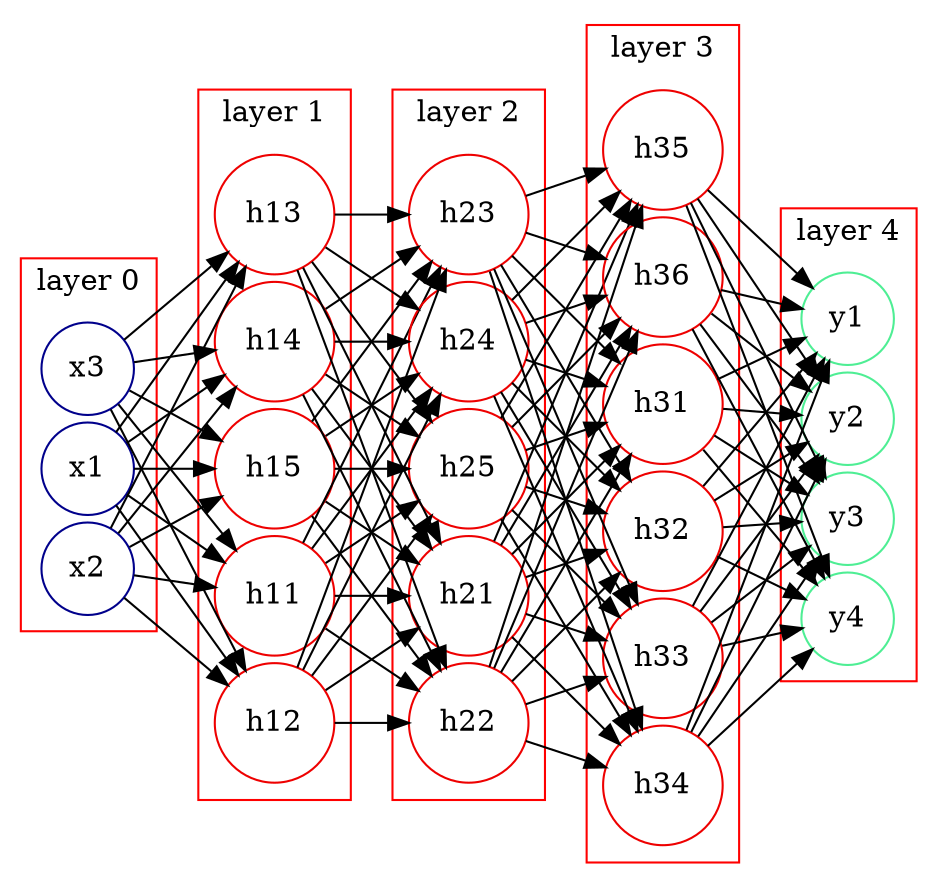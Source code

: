 digraph G {
 size = "7,7";
 rankdir=LR
 splines=line
 nodesep=.05;

 // node [label=""];

 subgraph cluster_0 {
 	color=red;
         node [color=blue4, shape=circle];
 	x1 x2 x3;
 	label = "layer 0";
 }

 subgraph cluster_1 {
 	color=red;
 	node [color=red2, shape=circle];
 	h11 h12 h13 h14 h15;
 	label = "layer 1";
 }

 subgraph cluster_2 {
 	color=red;
 	node [color=red2, shape=circle];
 	h21 h22 h23 h24 h25;
 	label = "layer 2";
 }

 subgraph cluster_3 {
 	color=red;
 	node [color=red2, shape=circle];
 	h31 h32 h33 h34 h35 h36;
 	label = "layer 3";
 }

 subgraph cluster_4 {
 	color=red;
 	node [color=seagreen2, shape=circle];
 	y1 y2 y3 y4;
 	label="layer 4";
 }
 //
x1 -> h11;
x1 -> h12;
x1 -> h13;
x1 -> h14;
x1 -> h15;
//
x2 -> h11;
x2 -> h12;
x2 -> h13;
x2 -> h14;
x2 -> h15;
//
x3 -> h11;
x3 -> h12;
x3 -> h13;
x3 -> h14;
x3 -> h15;
//
h11 -> h21;
h11 -> h22;
h11 -> h23;
h11 -> h24;
h11 -> h25;
//
h12 -> h21;
h12 -> h22;
h12 -> h23;
h12 -> h24;
h12 -> h25;
//
h13 -> h21;
h13 -> h22;
h13 -> h23;
h13 -> h24;
h13 -> h25;
//
h14 -> h21;
h14 -> h22;
h14 -> h23;
h14 -> h24;
h14 -> h25;
//
h15 -> h21;
h15 -> h22;
h15 -> h23;
h15 -> h24;
h15 -> h25;
//
h21 -> h31;
h21 -> h32;
h21 -> h33;
h21 -> h34;
h21 -> h35;
h21 -> h36;
//
h22 -> h31;
h22 -> h32;
h22 -> h33;
h22 -> h34;
h22 -> h35;
h22 -> h36;
//
h23 -> h31;
h23 -> h32;
h23 -> h33;
h23 -> h34;
h23 -> h35;
h23 -> h36;
//
h24 -> h31;
h24 -> h32;
h24 -> h33;
h24 -> h34;
h24 -> h35;
h24 -> h36;
//
h25 -> h31;
h25 -> h32;
h25 -> h33;
h25 -> h34;
h25 -> h35;
h25 -> h36;
//
h31 -> y1;
h31 -> y2;
h31 -> y3;
h31 -> y4;
//
h32 -> y1;
h32 -> y2;
h32 -> y3;
h32 -> y4;
//
h33 -> y1;
h33 -> y2;
h33 -> y3;
h33 -> y4;
//
h34 -> y1;
h34 -> y2;
h34 -> y3;
h34 -> y4;
//
h35 -> y1;
h35 -> y2;
h35 -> y3;
h35 -> y4;
//
h36 -> y1;
h36 -> y2;
h36 -> y3;
h36 -> y4;
}
